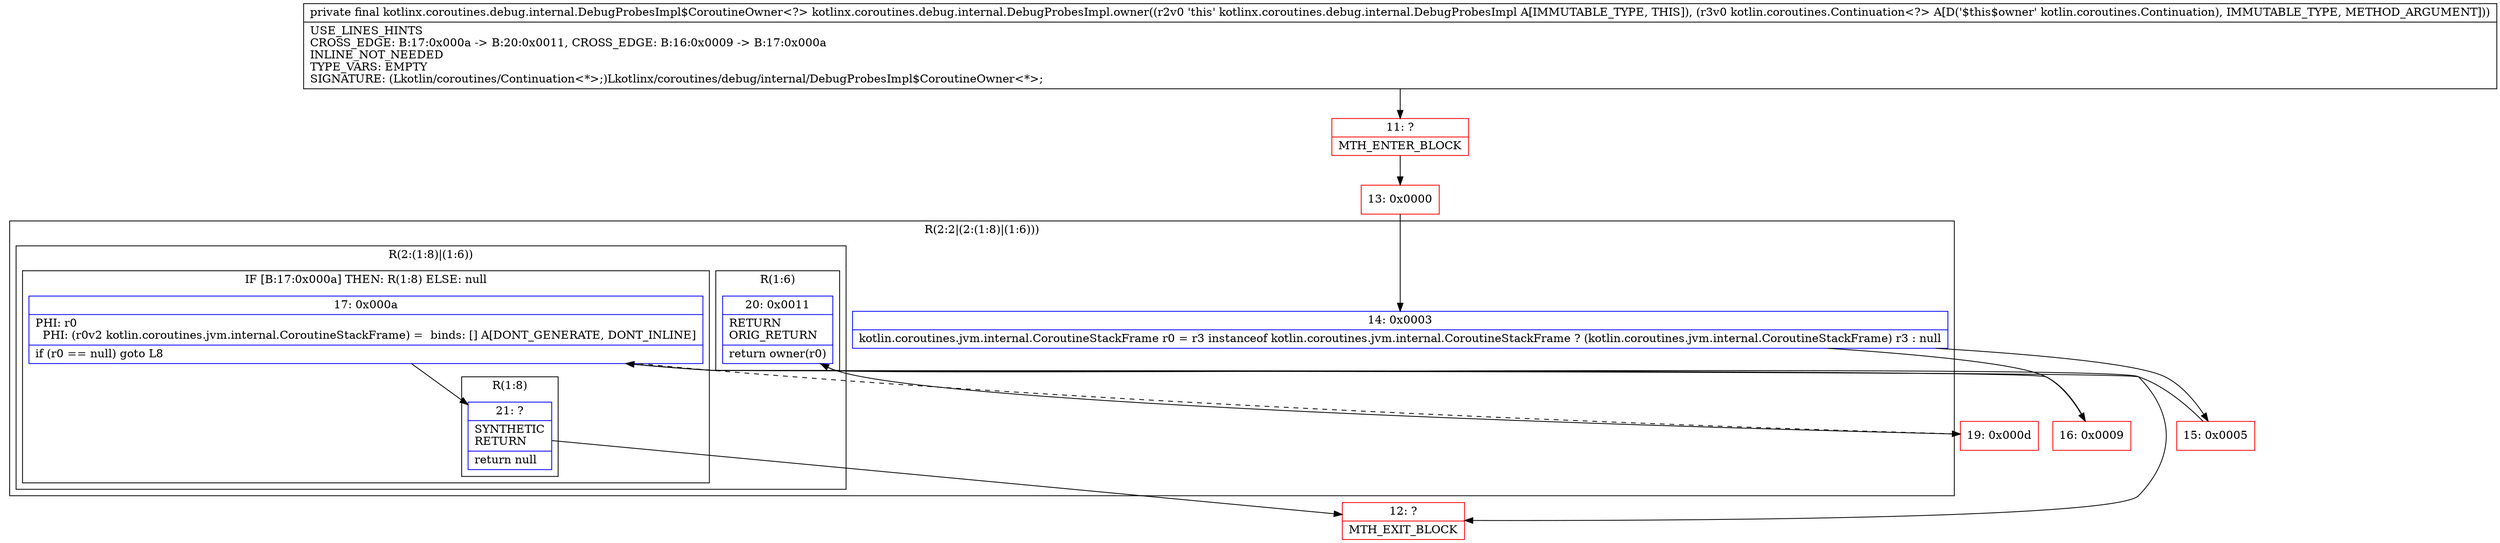digraph "CFG forkotlinx.coroutines.debug.internal.DebugProbesImpl.owner(Lkotlin\/coroutines\/Continuation;)Lkotlinx\/coroutines\/debug\/internal\/DebugProbesImpl$CoroutineOwner;" {
subgraph cluster_Region_949011820 {
label = "R(2:2|(2:(1:8)|(1:6)))";
node [shape=record,color=blue];
Node_14 [shape=record,label="{14\:\ 0x0003|kotlin.coroutines.jvm.internal.CoroutineStackFrame r0 = r3 instanceof kotlin.coroutines.jvm.internal.CoroutineStackFrame ? (kotlin.coroutines.jvm.internal.CoroutineStackFrame) r3 : null\l}"];
subgraph cluster_Region_201929448 {
label = "R(2:(1:8)|(1:6))";
node [shape=record,color=blue];
subgraph cluster_IfRegion_1596203269 {
label = "IF [B:17:0x000a] THEN: R(1:8) ELSE: null";
node [shape=record,color=blue];
Node_17 [shape=record,label="{17\:\ 0x000a|PHI: r0 \l  PHI: (r0v2 kotlin.coroutines.jvm.internal.CoroutineStackFrame) =  binds: [] A[DONT_GENERATE, DONT_INLINE]\l|if (r0 == null) goto L8\l}"];
subgraph cluster_Region_271727211 {
label = "R(1:8)";
node [shape=record,color=blue];
Node_21 [shape=record,label="{21\:\ ?|SYNTHETIC\lRETURN\l|return null\l}"];
}
}
subgraph cluster_Region_250201301 {
label = "R(1:6)";
node [shape=record,color=blue];
Node_20 [shape=record,label="{20\:\ 0x0011|RETURN\lORIG_RETURN\l|return owner(r0)\l}"];
}
}
}
Node_11 [shape=record,color=red,label="{11\:\ ?|MTH_ENTER_BLOCK\l}"];
Node_13 [shape=record,color=red,label="{13\:\ 0x0000}"];
Node_15 [shape=record,color=red,label="{15\:\ 0x0005}"];
Node_19 [shape=record,color=red,label="{19\:\ 0x000d}"];
Node_12 [shape=record,color=red,label="{12\:\ ?|MTH_EXIT_BLOCK\l}"];
Node_16 [shape=record,color=red,label="{16\:\ 0x0009}"];
MethodNode[shape=record,label="{private final kotlinx.coroutines.debug.internal.DebugProbesImpl$CoroutineOwner\<?\> kotlinx.coroutines.debug.internal.DebugProbesImpl.owner((r2v0 'this' kotlinx.coroutines.debug.internal.DebugProbesImpl A[IMMUTABLE_TYPE, THIS]), (r3v0 kotlin.coroutines.Continuation\<?\> A[D('$this$owner' kotlin.coroutines.Continuation), IMMUTABLE_TYPE, METHOD_ARGUMENT]))  | USE_LINES_HINTS\lCROSS_EDGE: B:17:0x000a \-\> B:20:0x0011, CROSS_EDGE: B:16:0x0009 \-\> B:17:0x000a\lINLINE_NOT_NEEDED\lTYPE_VARS: EMPTY\lSIGNATURE: (Lkotlin\/coroutines\/Continuation\<*\>;)Lkotlinx\/coroutines\/debug\/internal\/DebugProbesImpl$CoroutineOwner\<*\>;\l}"];
MethodNode -> Node_11;Node_14 -> Node_15;
Node_14 -> Node_16;
Node_17 -> Node_19[style=dashed];
Node_17 -> Node_21;
Node_21 -> Node_12;
Node_20 -> Node_12;
Node_11 -> Node_13;
Node_13 -> Node_14;
Node_15 -> Node_17;
Node_19 -> Node_20;
Node_16 -> Node_17;
}

